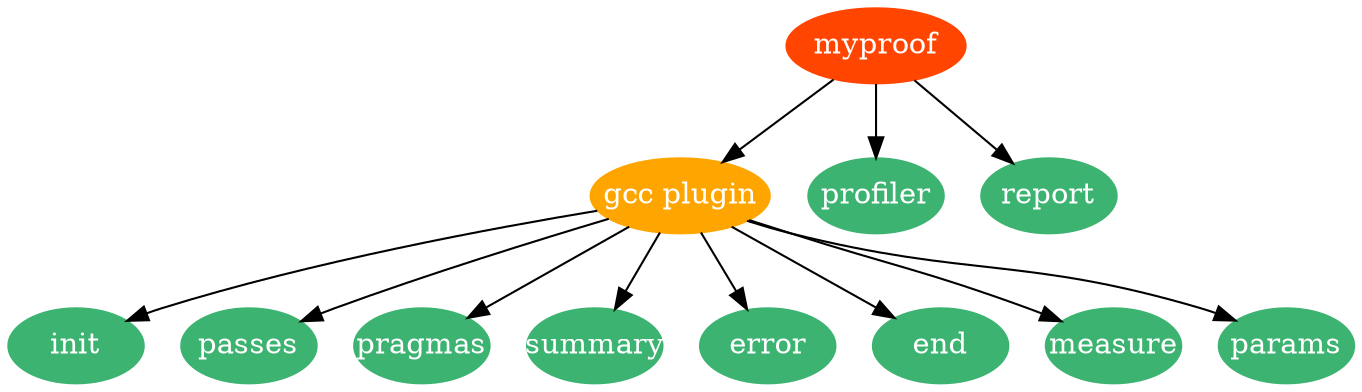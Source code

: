 digraph G {
  node [shape=ellipse, width=0.9, fixedsize=true, style=filled, color=mediumseagreen, fontcolor=white];
  "myproof" -> {"gcc plugin" "profiler" "report"};
  "gcc plugin" -> {"init" "passes" "pragmas" "summary" "error" "end" "measure" "params"};
  "myproof" [width=1.2, style=filled, color=orangered1];
  "gcc plugin" [width=1.2, style=filled, color=orange];
}
